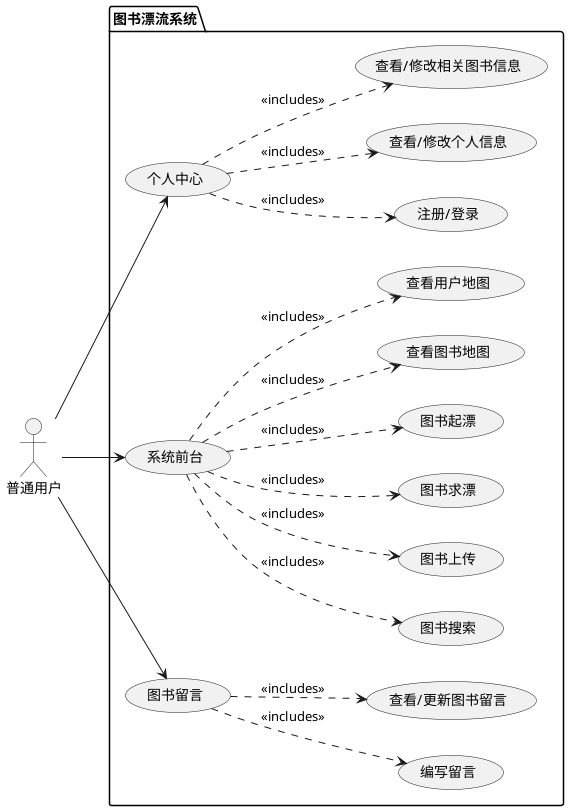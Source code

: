 @startuml
left to right direction
actor 普通用户

package "图书漂流系统" {

    usecase "个人中心" as UC1
    usecase "系统前台" as UC2
    usecase "图书留言" as UC3

    usecase "注册/登录" as UC4
    usecase "查看/修改个人信息" as UC5
    usecase "查看/修改相关图书信息" as UC6

    usecase "图书搜索" as UC7
    usecase "图书上传" as UC8
    usecase "图书求漂" as UC13
    usecase "图书起漂" as UC14
    usecase "查看图书地图" as UC9
    usecase "查看用户地图" as UC10

    usecase "编写留言" as UC11
    usecase "查看/更新图书留言" as UC12

    ' 建立用例关系，使用虚线表示 include 关系
    UC1 ..> UC4 : <<includes>>
    UC1 ..> UC5 : <<includes>>
    UC1 ..> UC6 : <<includes>>
    UC2 ..> UC7 : <<includes>>
    UC2 ..> UC8 : <<includes>>
    UC2 ..> UC9 : <<includes>>
    UC2 ..> UC13 : <<includes>>
    UC2 ..> UC14 : <<includes>>
    UC2 ..> UC10 : <<includes>>
    UC3 ..> UC11 : <<includes>>
    UC3 ..> UC12 : <<includes>>
    ' 普通用户与个人中心的关系
    普通用户 --> UC1
    普通用户 --> UC2
    普通用户 --> UC3
}
@enduml

